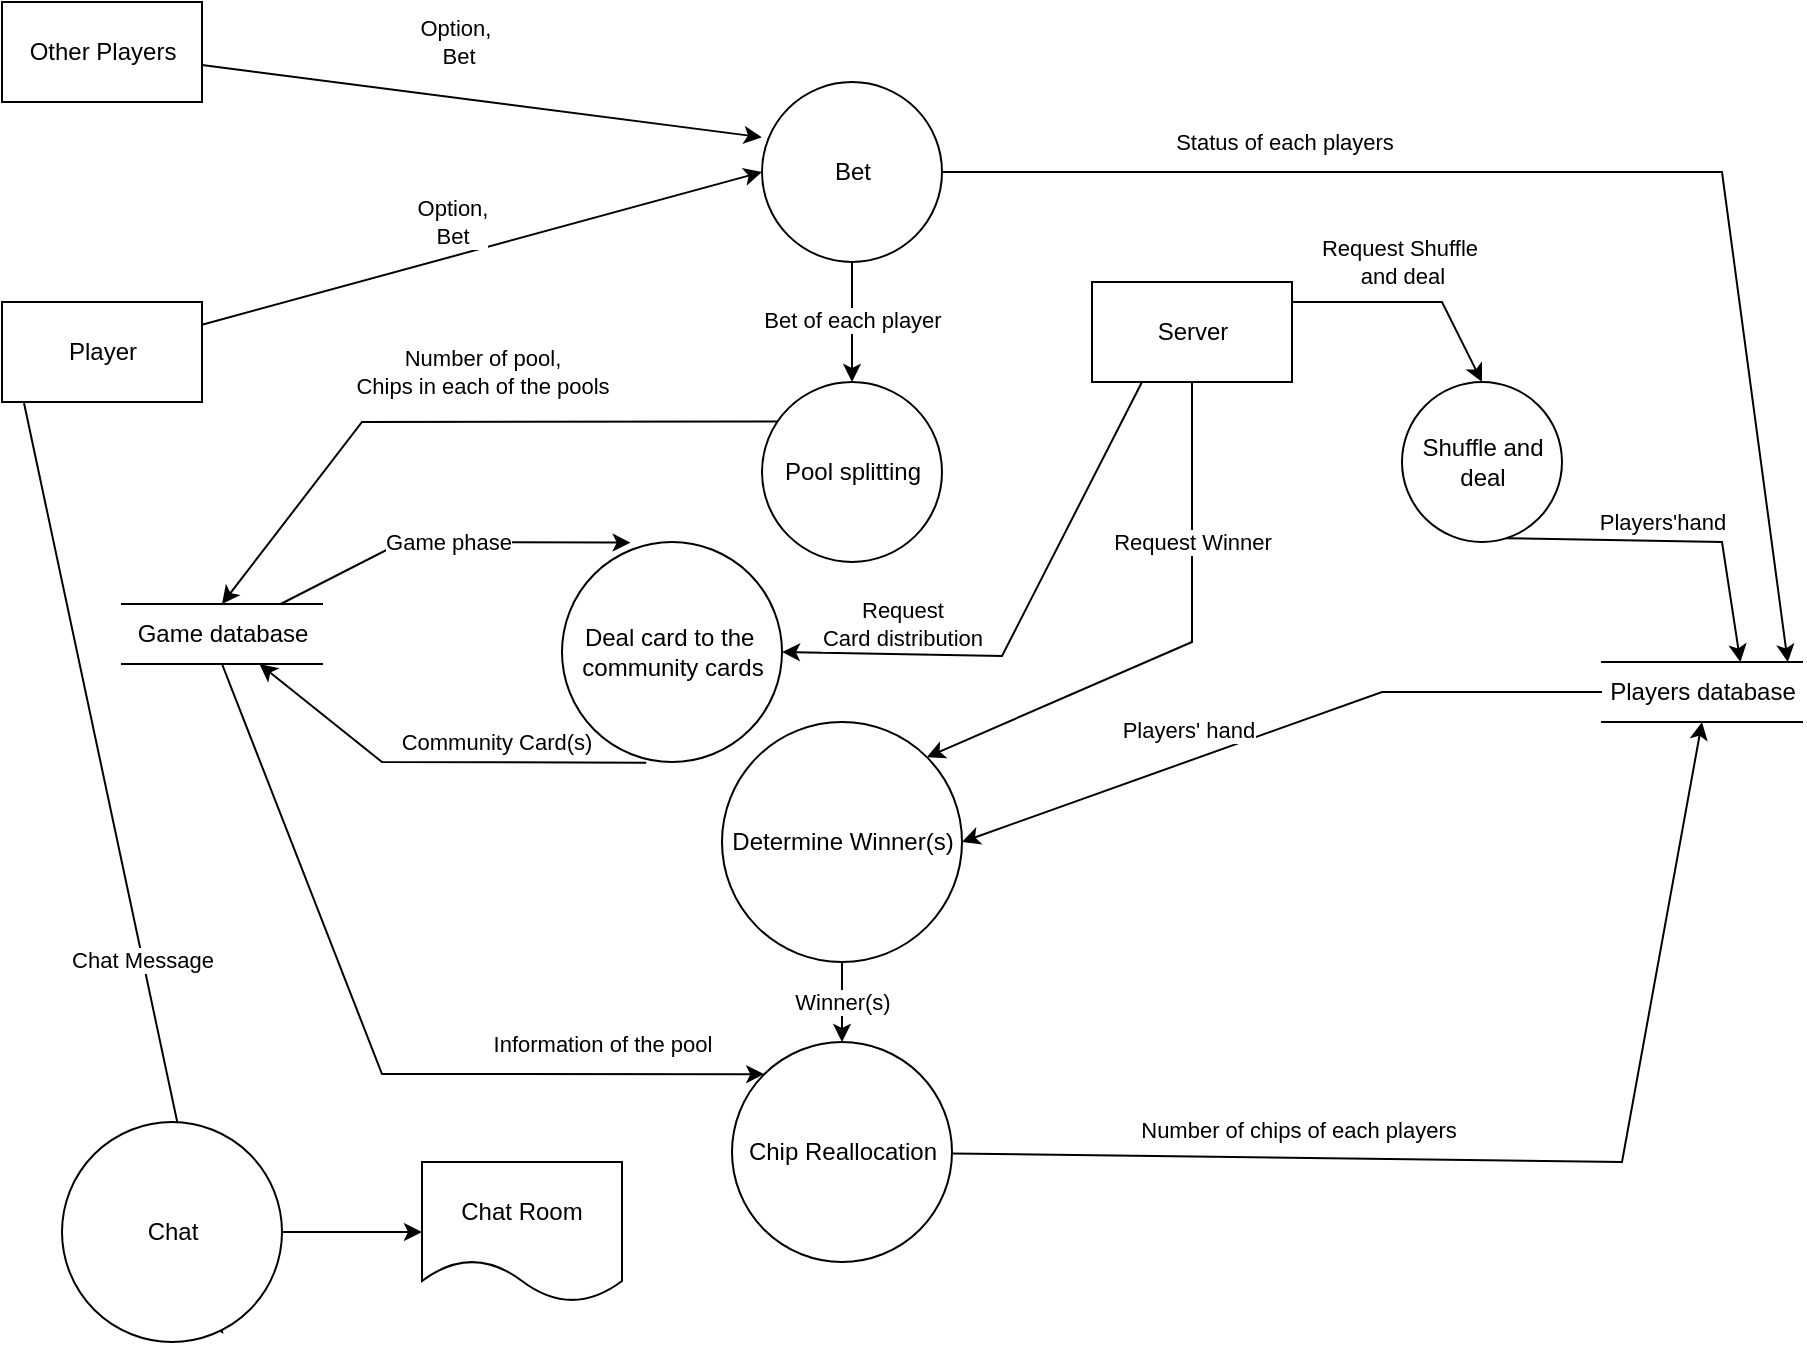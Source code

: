 <mxfile version="17.4.6" type="github">
  <diagram id="n4DXH2spifpbYqrv3_3T" name="Page-1">
    <mxGraphModel dx="1038" dy="-280" grid="1" gridSize="10" guides="1" tooltips="1" connect="1" arrows="1" fold="1" page="1" pageScale="1" pageWidth="1169" pageHeight="827" math="0" shadow="0">
      <root>
        <mxCell id="0" />
        <mxCell id="1" parent="0" />
        <mxCell id="fqJIXlmk5zzcjy-7QocQ-157" value="Bet of each player&lt;br&gt;" style="edgeStyle=none;rounded=0;orthogonalLoop=1;jettySize=auto;html=1;entryX=0.5;entryY=0;entryDx=0;entryDy=0;startArrow=none;startFill=0;endArrow=classic;endFill=1;" parent="1" source="fqJIXlmk5zzcjy-7QocQ-135" target="fqJIXlmk5zzcjy-7QocQ-138" edge="1">
          <mxGeometry relative="1" as="geometry">
            <mxPoint y="-1" as="offset" />
          </mxGeometry>
        </mxCell>
        <mxCell id="fqJIXlmk5zzcjy-7QocQ-159" value="Status of each players" style="edgeStyle=none;rounded=0;orthogonalLoop=1;jettySize=auto;html=1;entryX=0.929;entryY=0.004;entryDx=0;entryDy=0;startArrow=none;startFill=0;endArrow=classic;endFill=1;entryPerimeter=0;" parent="1" source="fqJIXlmk5zzcjy-7QocQ-135" target="fqJIXlmk5zzcjy-7QocQ-146" edge="1">
          <mxGeometry x="-0.465" y="15" relative="1" as="geometry">
            <Array as="points">
              <mxPoint x="940" y="1025" />
            </Array>
            <mxPoint as="offset" />
          </mxGeometry>
        </mxCell>
        <mxCell id="fqJIXlmk5zzcjy-7QocQ-135" value="Bet" style="shape=ellipse;html=1;dashed=0;whitespace=wrap;aspect=fixed;perimeter=ellipsePerimeter;" parent="1" vertex="1">
          <mxGeometry x="460" y="980" width="90" height="90" as="geometry" />
        </mxCell>
        <mxCell id="fqJIXlmk5zzcjy-7QocQ-153" value="Winner(s)" style="edgeStyle=none;rounded=0;orthogonalLoop=1;jettySize=auto;html=1;entryX=0.5;entryY=0;entryDx=0;entryDy=0;startArrow=none;startFill=0;endArrow=classic;endFill=1;" parent="1" source="fqJIXlmk5zzcjy-7QocQ-136" target="fqJIXlmk5zzcjy-7QocQ-137" edge="1">
          <mxGeometry relative="1" as="geometry" />
        </mxCell>
        <mxCell id="fqJIXlmk5zzcjy-7QocQ-136" value="Determine Winner(s)" style="shape=ellipse;html=1;dashed=0;whitespace=wrap;aspect=fixed;perimeter=ellipsePerimeter;" parent="1" vertex="1">
          <mxGeometry x="440" y="1300" width="120" height="120" as="geometry" />
        </mxCell>
        <mxCell id="fqJIXlmk5zzcjy-7QocQ-154" style="edgeStyle=none;rounded=0;orthogonalLoop=1;jettySize=auto;html=1;entryX=0.5;entryY=1;entryDx=0;entryDy=0;startArrow=none;startFill=0;endArrow=classic;endFill=1;" parent="1" source="fqJIXlmk5zzcjy-7QocQ-137" target="fqJIXlmk5zzcjy-7QocQ-146" edge="1">
          <mxGeometry relative="1" as="geometry">
            <Array as="points">
              <mxPoint x="890" y="1520" />
            </Array>
          </mxGeometry>
        </mxCell>
        <mxCell id="fqJIXlmk5zzcjy-7QocQ-155" value="Number of chips of each players" style="edgeLabel;html=1;align=center;verticalAlign=middle;resizable=0;points=[];" parent="fqJIXlmk5zzcjy-7QocQ-154" vertex="1" connectable="0">
          <mxGeometry x="-0.245" y="1" relative="1" as="geometry">
            <mxPoint x="-38" y="-14" as="offset" />
          </mxGeometry>
        </mxCell>
        <mxCell id="fqJIXlmk5zzcjy-7QocQ-137" value="Chip Reallocation" style="shape=ellipse;html=1;dashed=0;whitespace=wrap;aspect=fixed;perimeter=ellipsePerimeter;" parent="1" vertex="1">
          <mxGeometry x="445" y="1460" width="110" height="110" as="geometry" />
        </mxCell>
        <mxCell id="fqJIXlmk5zzcjy-7QocQ-160" style="edgeStyle=none;rounded=0;orthogonalLoop=1;jettySize=auto;html=1;entryX=0.5;entryY=0;entryDx=0;entryDy=0;startArrow=none;startFill=0;endArrow=classic;endFill=1;exitX=0.1;exitY=0.219;exitDx=0;exitDy=0;exitPerimeter=0;" parent="1" source="fqJIXlmk5zzcjy-7QocQ-138" target="fqJIXlmk5zzcjy-7QocQ-148" edge="1">
          <mxGeometry relative="1" as="geometry">
            <Array as="points">
              <mxPoint x="260" y="1150" />
            </Array>
          </mxGeometry>
        </mxCell>
        <mxCell id="fqJIXlmk5zzcjy-7QocQ-161" value="Number of pool,&lt;br&gt;Chips in each of the pools" style="edgeLabel;html=1;align=center;verticalAlign=middle;resizable=0;points=[];" parent="fqJIXlmk5zzcjy-7QocQ-160" vertex="1" connectable="0">
          <mxGeometry x="-0.08" y="3" relative="1" as="geometry">
            <mxPoint y="-28" as="offset" />
          </mxGeometry>
        </mxCell>
        <mxCell id="fqJIXlmk5zzcjy-7QocQ-138" value="Pool splitting" style="shape=ellipse;html=1;dashed=0;whitespace=wrap;aspect=fixed;perimeter=ellipsePerimeter;" parent="1" vertex="1">
          <mxGeometry x="460" y="1130" width="90" height="90" as="geometry" />
        </mxCell>
        <mxCell id="fqJIXlmk5zzcjy-7QocQ-140" value="Option,&lt;br&gt;Bet" style="edgeStyle=none;rounded=0;orthogonalLoop=1;jettySize=auto;html=1;entryX=0;entryY=0.5;entryDx=0;entryDy=0;startArrow=none;startFill=0;endArrow=classic;endFill=1;" parent="1" source="fqJIXlmk5zzcjy-7QocQ-139" target="fqJIXlmk5zzcjy-7QocQ-135" edge="1">
          <mxGeometry x="-0.078" y="17" relative="1" as="geometry">
            <mxPoint as="offset" />
          </mxGeometry>
        </mxCell>
        <mxCell id="fqJIXlmk5zzcjy-7QocQ-168" value="Chat Message" style="edgeStyle=none;rounded=0;orthogonalLoop=1;jettySize=auto;html=1;entryX=0;entryY=0.5;entryDx=0;entryDy=0;startArrow=none;startFill=0;endArrow=classic;endFill=1;exitX=0.11;exitY=1.01;exitDx=0;exitDy=0;exitPerimeter=0;" parent="1" source="fqJIXlmk5zzcjy-7QocQ-139" target="fqJIXlmk5zzcjy-7QocQ-142" edge="1">
          <mxGeometry relative="1" as="geometry">
            <Array as="points">
              <mxPoint x="190" y="1605" />
            </Array>
          </mxGeometry>
        </mxCell>
        <mxCell id="fqJIXlmk5zzcjy-7QocQ-139" value="Player" style="html=1;dashed=0;whitespace=wrap;" parent="1" vertex="1">
          <mxGeometry x="80" y="1090" width="100" height="50" as="geometry" />
        </mxCell>
        <mxCell id="fqJIXlmk5zzcjy-7QocQ-141" style="edgeStyle=none;rounded=0;orthogonalLoop=1;jettySize=auto;html=1;entryX=1;entryY=0.5;entryDx=0;entryDy=0;startArrow=none;startFill=0;endArrow=classic;endFill=1;" parent="1" source="fqJIXlmk5zzcjy-7QocQ-139" target="fqJIXlmk5zzcjy-7QocQ-139" edge="1">
          <mxGeometry relative="1" as="geometry" />
        </mxCell>
        <mxCell id="fqJIXlmk5zzcjy-7QocQ-172" style="edgeStyle=none;rounded=0;orthogonalLoop=1;jettySize=auto;html=1;entryX=0;entryY=0.5;entryDx=0;entryDy=0;startArrow=none;startFill=0;endArrow=classic;endFill=1;" parent="1" source="fqJIXlmk5zzcjy-7QocQ-142" target="fqJIXlmk5zzcjy-7QocQ-171" edge="1">
          <mxGeometry relative="1" as="geometry" />
        </mxCell>
        <mxCell id="fqJIXlmk5zzcjy-7QocQ-142" value="Chat" style="shape=ellipse;html=1;dashed=0;whitespace=wrap;aspect=fixed;perimeter=ellipsePerimeter;" parent="1" vertex="1">
          <mxGeometry x="110" y="1500" width="110" height="110" as="geometry" />
        </mxCell>
        <mxCell id="fqJIXlmk5zzcjy-7QocQ-147" value="Players&#39; hand" style="edgeStyle=none;rounded=0;orthogonalLoop=1;jettySize=auto;html=1;entryX=1;entryY=0.5;entryDx=0;entryDy=0;startArrow=none;startFill=0;endArrow=classic;endFill=1;" parent="1" source="fqJIXlmk5zzcjy-7QocQ-146" target="fqJIXlmk5zzcjy-7QocQ-136" edge="1">
          <mxGeometry x="0.25" y="-15" relative="1" as="geometry">
            <Array as="points">
              <mxPoint x="770" y="1285" />
            </Array>
            <mxPoint as="offset" />
          </mxGeometry>
        </mxCell>
        <mxCell id="fqJIXlmk5zzcjy-7QocQ-146" value="Players database" style="html=1;dashed=0;whitespace=wrap;shape=partialRectangle;right=0;left=0;" parent="1" vertex="1">
          <mxGeometry x="880" y="1270" width="100" height="30" as="geometry" />
        </mxCell>
        <mxCell id="fqJIXlmk5zzcjy-7QocQ-167" value="Information of the pool" style="edgeStyle=none;rounded=0;orthogonalLoop=1;jettySize=auto;html=1;startArrow=none;startFill=0;endArrow=classic;endFill=1;exitX=0.5;exitY=1;exitDx=0;exitDy=0;entryX=0;entryY=0;entryDx=0;entryDy=0;" parent="1" source="fqJIXlmk5zzcjy-7QocQ-148" target="fqJIXlmk5zzcjy-7QocQ-137" edge="1">
          <mxGeometry x="0.605" y="15" relative="1" as="geometry">
            <Array as="points">
              <mxPoint x="270" y="1476" />
            </Array>
            <mxPoint as="offset" />
          </mxGeometry>
        </mxCell>
        <mxCell id="fqJIXlmk5zzcjy-7QocQ-179" value="Game phase" style="edgeStyle=none;rounded=0;orthogonalLoop=1;jettySize=auto;html=1;entryX=0.312;entryY=0.003;entryDx=0;entryDy=0;startArrow=none;startFill=0;endArrow=classic;endFill=1;entryPerimeter=0;" parent="1" source="fqJIXlmk5zzcjy-7QocQ-148" target="fqJIXlmk5zzcjy-7QocQ-176" edge="1">
          <mxGeometry relative="1" as="geometry">
            <Array as="points">
              <mxPoint x="280" y="1210" />
            </Array>
          </mxGeometry>
        </mxCell>
        <mxCell id="fqJIXlmk5zzcjy-7QocQ-148" value="Game database" style="html=1;dashed=0;whitespace=wrap;shape=partialRectangle;right=0;left=0;" parent="1" vertex="1">
          <mxGeometry x="140" y="1241" width="100" height="30" as="geometry" />
        </mxCell>
        <mxCell id="fqJIXlmk5zzcjy-7QocQ-151" style="edgeStyle=none;rounded=0;orthogonalLoop=1;jettySize=auto;html=1;entryX=-0.001;entryY=0.307;entryDx=0;entryDy=0;entryPerimeter=0;startArrow=none;startFill=0;endArrow=classic;endFill=1;" parent="1" source="fqJIXlmk5zzcjy-7QocQ-150" target="fqJIXlmk5zzcjy-7QocQ-135" edge="1">
          <mxGeometry relative="1" as="geometry" />
        </mxCell>
        <mxCell id="fqJIXlmk5zzcjy-7QocQ-152" value="Option,&amp;nbsp;&lt;br&gt;Bet" style="edgeLabel;html=1;align=center;verticalAlign=middle;resizable=0;points=[];" parent="fqJIXlmk5zzcjy-7QocQ-151" vertex="1" connectable="0">
          <mxGeometry x="-0.086" y="-1" relative="1" as="geometry">
            <mxPoint y="-29" as="offset" />
          </mxGeometry>
        </mxCell>
        <mxCell id="fqJIXlmk5zzcjy-7QocQ-150" value="Other Players" style="html=1;dashed=0;whitespace=wrap;" parent="1" vertex="1">
          <mxGeometry x="80" y="940" width="100" height="50" as="geometry" />
        </mxCell>
        <mxCell id="fqJIXlmk5zzcjy-7QocQ-165" value="Request Winner" style="edgeStyle=none;rounded=0;orthogonalLoop=1;jettySize=auto;html=1;entryX=1;entryY=0;entryDx=0;entryDy=0;startArrow=none;startFill=0;endArrow=classic;endFill=1;" parent="1" source="fqJIXlmk5zzcjy-7QocQ-164" target="fqJIXlmk5zzcjy-7QocQ-136" edge="1">
          <mxGeometry x="-0.417" relative="1" as="geometry">
            <Array as="points">
              <mxPoint x="675" y="1260" />
            </Array>
            <mxPoint as="offset" />
          </mxGeometry>
        </mxCell>
        <mxCell id="fqJIXlmk5zzcjy-7QocQ-175" value="Request Shuffle&amp;nbsp;&lt;br&gt;and deal" style="edgeStyle=none;rounded=0;orthogonalLoop=1;jettySize=auto;html=1;entryX=0.5;entryY=0;entryDx=0;entryDy=0;startArrow=none;startFill=0;endArrow=classic;endFill=1;" parent="1" target="fqJIXlmk5zzcjy-7QocQ-173" edge="1">
          <mxGeometry x="-0.038" y="20" relative="1" as="geometry">
            <mxPoint x="720" y="1090" as="sourcePoint" />
            <Array as="points">
              <mxPoint x="800" y="1090" />
            </Array>
            <mxPoint as="offset" />
          </mxGeometry>
        </mxCell>
        <mxCell id="fqJIXlmk5zzcjy-7QocQ-177" style="edgeStyle=none;rounded=0;orthogonalLoop=1;jettySize=auto;html=1;entryX=1;entryY=0.5;entryDx=0;entryDy=0;startArrow=none;startFill=0;endArrow=classic;endFill=1;exitX=0.25;exitY=1;exitDx=0;exitDy=0;" parent="1" source="fqJIXlmk5zzcjy-7QocQ-164" target="fqJIXlmk5zzcjy-7QocQ-176" edge="1">
          <mxGeometry relative="1" as="geometry">
            <mxPoint x="649.694" y="1140" as="sourcePoint" />
            <mxPoint x="480" y="1267.3" as="targetPoint" />
            <Array as="points">
              <mxPoint x="580" y="1267" />
            </Array>
          </mxGeometry>
        </mxCell>
        <mxCell id="fqJIXlmk5zzcjy-7QocQ-178" value="Request&lt;br&gt;Card distribution" style="edgeLabel;html=1;align=center;verticalAlign=middle;resizable=0;points=[];" parent="fqJIXlmk5zzcjy-7QocQ-177" vertex="1" connectable="0">
          <mxGeometry x="-0.088" y="-1" relative="1" as="geometry">
            <mxPoint x="-65" y="14" as="offset" />
          </mxGeometry>
        </mxCell>
        <mxCell id="fqJIXlmk5zzcjy-7QocQ-164" value="Server" style="html=1;dashed=0;whitespace=wrap;" parent="1" vertex="1">
          <mxGeometry x="625" y="1080" width="100" height="50" as="geometry" />
        </mxCell>
        <mxCell id="fqJIXlmk5zzcjy-7QocQ-166" style="edgeStyle=none;rounded=0;orthogonalLoop=1;jettySize=auto;html=1;exitX=0;exitY=0.5;exitDx=0;exitDy=0;startArrow=none;startFill=0;endArrow=classic;endFill=1;" parent="1" source="fqJIXlmk5zzcjy-7QocQ-136" target="fqJIXlmk5zzcjy-7QocQ-136" edge="1">
          <mxGeometry relative="1" as="geometry" />
        </mxCell>
        <mxCell id="fqJIXlmk5zzcjy-7QocQ-171" value="Chat Room" style="shape=document;whiteSpace=wrap;html=1;boundedLbl=1;dashed=0;flipH=1;" parent="1" vertex="1">
          <mxGeometry x="290" y="1520" width="100" height="70" as="geometry" />
        </mxCell>
        <mxCell id="fqJIXlmk5zzcjy-7QocQ-174" value="Players&#39;hand" style="edgeStyle=none;rounded=0;orthogonalLoop=1;jettySize=auto;html=1;entryX=0.692;entryY=0.004;entryDx=0;entryDy=0;startArrow=none;startFill=0;endArrow=classic;endFill=1;entryPerimeter=0;exitX=0.643;exitY=0.976;exitDx=0;exitDy=0;exitPerimeter=0;" parent="1" source="fqJIXlmk5zzcjy-7QocQ-173" target="fqJIXlmk5zzcjy-7QocQ-146" edge="1">
          <mxGeometry x="-0.074" y="9" relative="1" as="geometry">
            <Array as="points">
              <mxPoint x="940" y="1210" />
            </Array>
            <mxPoint as="offset" />
          </mxGeometry>
        </mxCell>
        <mxCell id="fqJIXlmk5zzcjy-7QocQ-173" value="Shuffle and&lt;br&gt;deal" style="shape=ellipse;html=1;dashed=0;whitespace=wrap;aspect=fixed;perimeter=ellipsePerimeter;" parent="1" vertex="1">
          <mxGeometry x="780" y="1130" width="80" height="80" as="geometry" />
        </mxCell>
        <mxCell id="fqJIXlmk5zzcjy-7QocQ-180" value="Community Card(s)" style="edgeStyle=none;rounded=0;orthogonalLoop=1;jettySize=auto;html=1;startArrow=none;startFill=0;endArrow=classic;endFill=1;exitX=0.383;exitY=1.003;exitDx=0;exitDy=0;exitPerimeter=0;" parent="1" source="fqJIXlmk5zzcjy-7QocQ-176" target="fqJIXlmk5zzcjy-7QocQ-148" edge="1">
          <mxGeometry x="-0.281" y="-10" relative="1" as="geometry">
            <Array as="points">
              <mxPoint x="270" y="1320" />
            </Array>
            <mxPoint as="offset" />
          </mxGeometry>
        </mxCell>
        <mxCell id="fqJIXlmk5zzcjy-7QocQ-176" value="Deal card to the&amp;nbsp;&lt;br&gt;community cards" style="shape=ellipse;html=1;dashed=0;whitespace=wrap;aspect=fixed;perimeter=ellipsePerimeter;" parent="1" vertex="1">
          <mxGeometry x="360" y="1210" width="110" height="110" as="geometry" />
        </mxCell>
      </root>
    </mxGraphModel>
  </diagram>
</mxfile>
